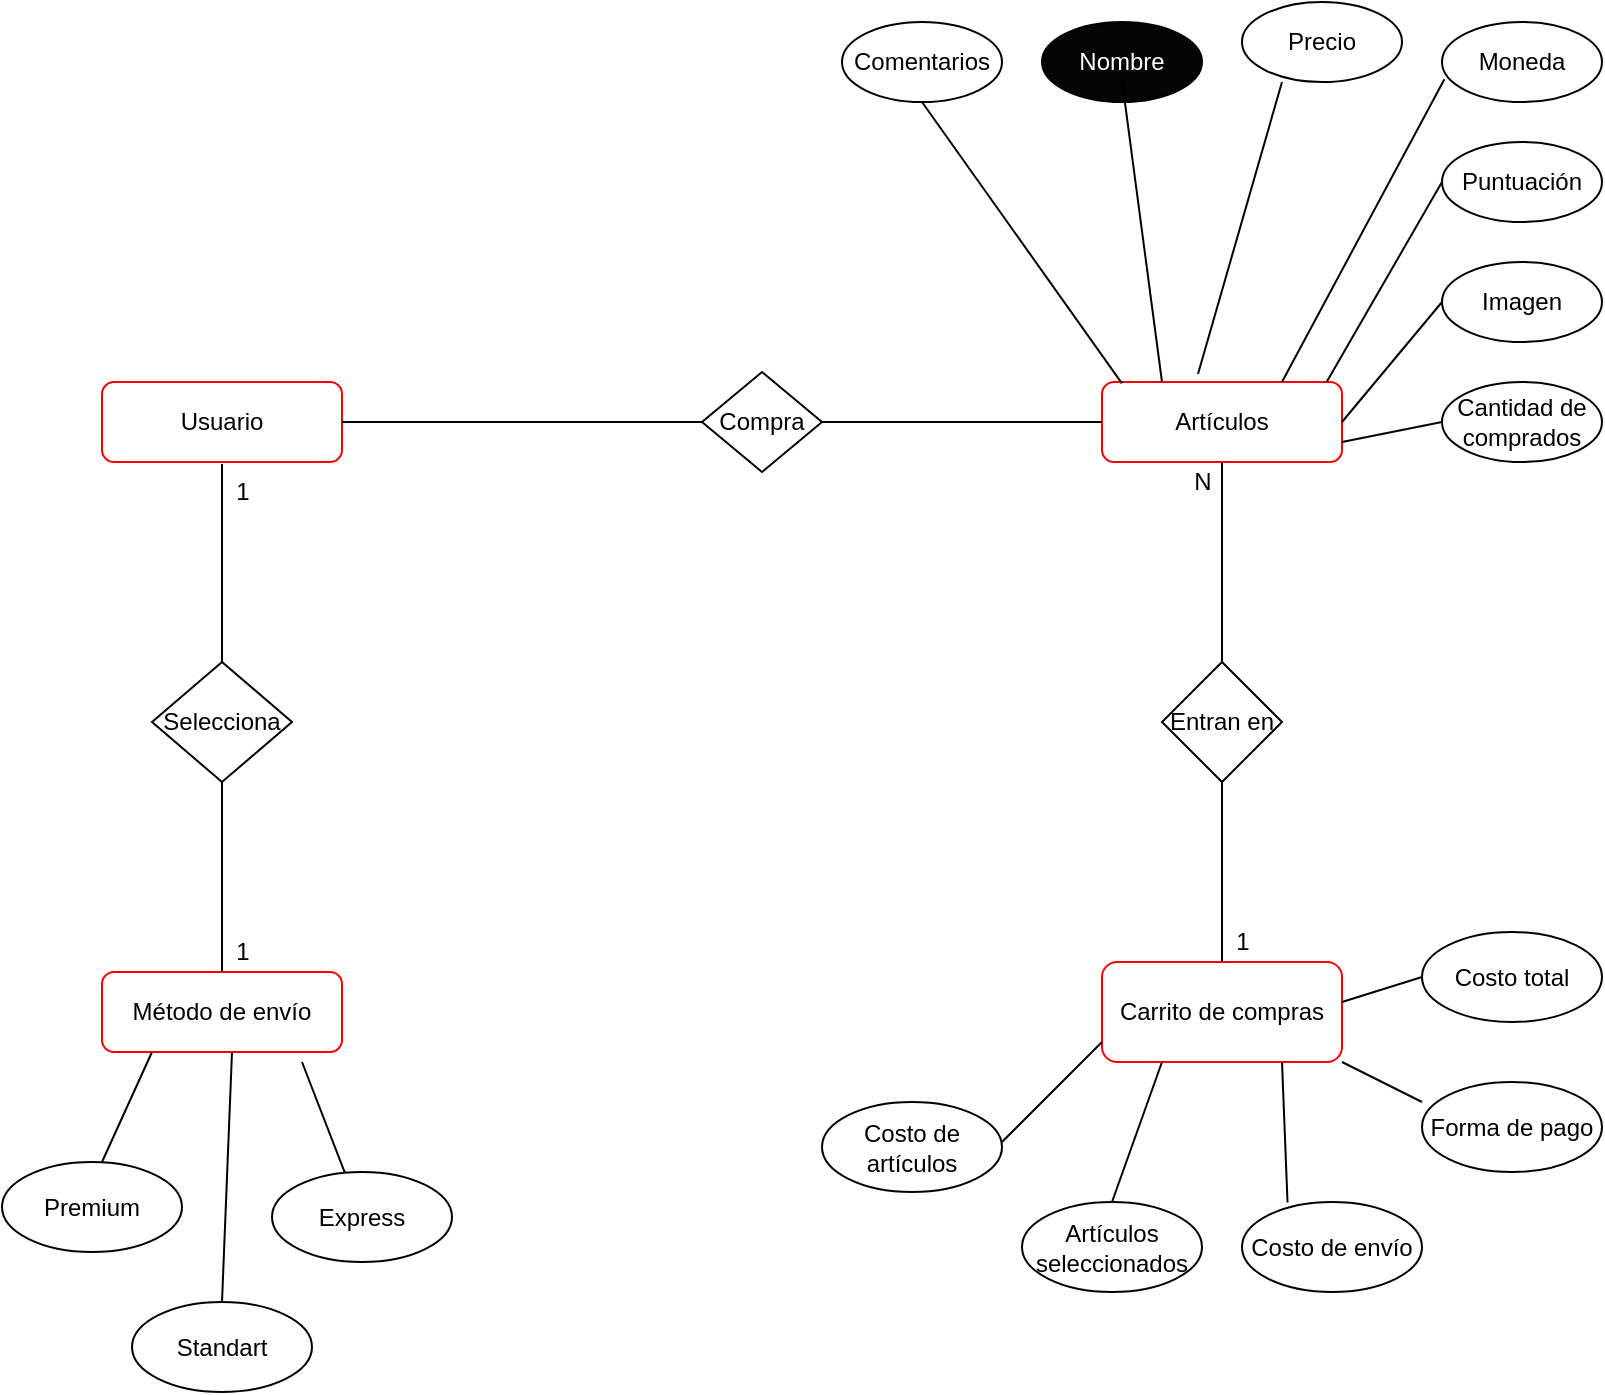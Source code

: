 <mxfile version="14.9.6" type="github">
  <diagram id="C5RBs43oDa-KdzZeNtuy" name="Page-1">
    <mxGraphModel dx="1117" dy="669" grid="1" gridSize="10" guides="1" tooltips="1" connect="1" arrows="1" fold="1" page="1" pageScale="1" pageWidth="827" pageHeight="1169" math="0" shadow="0">
      <root>
        <mxCell id="WIyWlLk6GJQsqaUBKTNV-0" />
        <mxCell id="WIyWlLk6GJQsqaUBKTNV-1" parent="WIyWlLk6GJQsqaUBKTNV-0" />
        <mxCell id="WIyWlLk6GJQsqaUBKTNV-3" value="Usuario" style="rounded=1;whiteSpace=wrap;html=1;fontSize=12;glass=0;strokeWidth=1;shadow=0;strokeColor=#FF0000;" parent="WIyWlLk6GJQsqaUBKTNV-1" vertex="1">
          <mxGeometry x="70" y="220" width="120" height="40" as="geometry" />
        </mxCell>
        <mxCell id="WIyWlLk6GJQsqaUBKTNV-11" value="Artículos" style="rounded=1;whiteSpace=wrap;html=1;fontSize=12;glass=0;strokeWidth=1;shadow=0;strokeColor=#FF0000;" parent="WIyWlLk6GJQsqaUBKTNV-1" vertex="1">
          <mxGeometry x="570" y="220" width="120" height="40" as="geometry" />
        </mxCell>
        <mxCell id="9sxOckljg4lxQmoSP0Vh-1" value="" style="endArrow=none;html=1;exitX=0.5;exitY=0;exitDx=0;exitDy=0;" parent="WIyWlLk6GJQsqaUBKTNV-1" source="9sxOckljg4lxQmoSP0Vh-20" edge="1">
          <mxGeometry width="50" height="50" relative="1" as="geometry">
            <mxPoint x="129.41" y="170" as="sourcePoint" />
            <mxPoint x="130" y="261" as="targetPoint" />
          </mxGeometry>
        </mxCell>
        <mxCell id="9sxOckljg4lxQmoSP0Vh-2" value="Carrito de compras" style="rounded=1;whiteSpace=wrap;html=1;strokeColor=#FF0000;" parent="WIyWlLk6GJQsqaUBKTNV-1" vertex="1">
          <mxGeometry x="570" y="510" width="120" height="50" as="geometry" />
        </mxCell>
        <mxCell id="9sxOckljg4lxQmoSP0Vh-11" value="Método de envío" style="rounded=1;whiteSpace=wrap;html=1;fontSize=12;glass=0;strokeWidth=1;shadow=0;strokeColor=#FF0000;" parent="WIyWlLk6GJQsqaUBKTNV-1" vertex="1">
          <mxGeometry x="70" y="515" width="120" height="40" as="geometry" />
        </mxCell>
        <mxCell id="9sxOckljg4lxQmoSP0Vh-14" value="Entran en" style="rhombus;whiteSpace=wrap;html=1;strokeColor=#000000;fillColor=#FFFFFF;" parent="WIyWlLk6GJQsqaUBKTNV-1" vertex="1">
          <mxGeometry x="600" y="360" width="60" height="60" as="geometry" />
        </mxCell>
        <mxCell id="9sxOckljg4lxQmoSP0Vh-15" value="" style="endArrow=none;html=1;entryX=0.5;entryY=1;entryDx=0;entryDy=0;exitX=0.5;exitY=0;exitDx=0;exitDy=0;" parent="WIyWlLk6GJQsqaUBKTNV-1" source="9sxOckljg4lxQmoSP0Vh-14" target="WIyWlLk6GJQsqaUBKTNV-11" edge="1">
          <mxGeometry width="50" height="50" relative="1" as="geometry">
            <mxPoint x="350" y="300" as="sourcePoint" />
            <mxPoint x="400" y="250" as="targetPoint" />
          </mxGeometry>
        </mxCell>
        <mxCell id="9sxOckljg4lxQmoSP0Vh-16" value="" style="endArrow=none;html=1;exitX=0.5;exitY=0;exitDx=0;exitDy=0;" parent="WIyWlLk6GJQsqaUBKTNV-1" edge="1">
          <mxGeometry width="50" height="50" relative="1" as="geometry">
            <mxPoint x="630" y="510" as="sourcePoint" />
            <mxPoint x="630" y="420" as="targetPoint" />
          </mxGeometry>
        </mxCell>
        <mxCell id="9sxOckljg4lxQmoSP0Vh-18" value="N" style="text;html=1;align=center;verticalAlign=middle;resizable=0;points=[];autosize=1;strokeColor=none;" parent="WIyWlLk6GJQsqaUBKTNV-1" vertex="1">
          <mxGeometry x="610" y="260" width="20" height="20" as="geometry" />
        </mxCell>
        <mxCell id="9sxOckljg4lxQmoSP0Vh-19" value="1" style="text;html=1;align=center;verticalAlign=middle;resizable=0;points=[];autosize=1;strokeColor=none;" parent="WIyWlLk6GJQsqaUBKTNV-1" vertex="1">
          <mxGeometry x="630" y="490" width="20" height="20" as="geometry" />
        </mxCell>
        <mxCell id="9sxOckljg4lxQmoSP0Vh-20" value="Selecciona" style="rhombus;whiteSpace=wrap;html=1;strokeColor=#000000;fillColor=#FFFFFF;" parent="WIyWlLk6GJQsqaUBKTNV-1" vertex="1">
          <mxGeometry x="95" y="360" width="70" height="60" as="geometry" />
        </mxCell>
        <mxCell id="9sxOckljg4lxQmoSP0Vh-21" value="" style="endArrow=none;html=1;exitX=0.5;exitY=0;exitDx=0;exitDy=0;entryX=0.5;entryY=1;entryDx=0;entryDy=0;" parent="WIyWlLk6GJQsqaUBKTNV-1" source="9sxOckljg4lxQmoSP0Vh-11" target="9sxOckljg4lxQmoSP0Vh-20" edge="1">
          <mxGeometry width="50" height="50" relative="1" as="geometry">
            <mxPoint x="129.23" y="365" as="sourcePoint" />
            <mxPoint x="128.82" y="285" as="targetPoint" />
          </mxGeometry>
        </mxCell>
        <mxCell id="9sxOckljg4lxQmoSP0Vh-22" value="1" style="text;html=1;align=center;verticalAlign=middle;resizable=0;points=[];autosize=1;strokeColor=none;" parent="WIyWlLk6GJQsqaUBKTNV-1" vertex="1">
          <mxGeometry x="130" y="265" width="20" height="20" as="geometry" />
        </mxCell>
        <mxCell id="9sxOckljg4lxQmoSP0Vh-23" value="1" style="text;html=1;align=center;verticalAlign=middle;resizable=0;points=[];autosize=1;strokeColor=none;" parent="WIyWlLk6GJQsqaUBKTNV-1" vertex="1">
          <mxGeometry x="130" y="495" width="20" height="20" as="geometry" />
        </mxCell>
        <mxCell id="9sxOckljg4lxQmoSP0Vh-25" value="Compra" style="rhombus;whiteSpace=wrap;html=1;strokeColor=#000000;fillColor=#FFFFFF;" parent="WIyWlLk6GJQsqaUBKTNV-1" vertex="1">
          <mxGeometry x="370" y="215" width="60" height="50" as="geometry" />
        </mxCell>
        <mxCell id="9sxOckljg4lxQmoSP0Vh-26" value="" style="endArrow=none;html=1;entryX=0;entryY=0.5;entryDx=0;entryDy=0;exitX=1;exitY=0.5;exitDx=0;exitDy=0;" parent="WIyWlLk6GJQsqaUBKTNV-1" source="WIyWlLk6GJQsqaUBKTNV-3" target="9sxOckljg4lxQmoSP0Vh-25" edge="1">
          <mxGeometry width="50" height="50" relative="1" as="geometry">
            <mxPoint x="190" y="100" as="sourcePoint" />
            <mxPoint x="240" y="50" as="targetPoint" />
          </mxGeometry>
        </mxCell>
        <mxCell id="9sxOckljg4lxQmoSP0Vh-27" value="" style="endArrow=none;html=1;entryX=0;entryY=0.5;entryDx=0;entryDy=0;exitX=1;exitY=0.5;exitDx=0;exitDy=0;" parent="WIyWlLk6GJQsqaUBKTNV-1" source="9sxOckljg4lxQmoSP0Vh-25" target="WIyWlLk6GJQsqaUBKTNV-11" edge="1">
          <mxGeometry width="50" height="50" relative="1" as="geometry">
            <mxPoint x="390" y="100" as="sourcePoint" />
            <mxPoint x="530" y="100" as="targetPoint" />
          </mxGeometry>
        </mxCell>
        <mxCell id="9sxOckljg4lxQmoSP0Vh-3" value="&lt;font color=&quot;#ffffff&quot; style=&quot;background-color: rgb(5 , 5 , 5)&quot;&gt;Nombre&lt;/font&gt;" style="ellipse;whiteSpace=wrap;html=1;fillColor=#050505;" parent="WIyWlLk6GJQsqaUBKTNV-1" vertex="1">
          <mxGeometry x="540" y="40" width="80" height="40" as="geometry" />
        </mxCell>
        <mxCell id="9sxOckljg4lxQmoSP0Vh-5" value="Precio" style="ellipse;whiteSpace=wrap;html=1;" parent="WIyWlLk6GJQsqaUBKTNV-1" vertex="1">
          <mxGeometry x="640" y="30" width="80" height="40" as="geometry" />
        </mxCell>
        <mxCell id="9sxOckljg4lxQmoSP0Vh-6" value="Puntuación" style="ellipse;whiteSpace=wrap;html=1;" parent="WIyWlLk6GJQsqaUBKTNV-1" vertex="1">
          <mxGeometry x="740" y="100" width="80" height="40" as="geometry" />
        </mxCell>
        <mxCell id="9sxOckljg4lxQmoSP0Vh-7" value="Moneda" style="ellipse;whiteSpace=wrap;html=1;" parent="WIyWlLk6GJQsqaUBKTNV-1" vertex="1">
          <mxGeometry x="740" y="40" width="80" height="40" as="geometry" />
        </mxCell>
        <mxCell id="9sxOckljg4lxQmoSP0Vh-8" value="Imagen" style="ellipse;whiteSpace=wrap;html=1;" parent="WIyWlLk6GJQsqaUBKTNV-1" vertex="1">
          <mxGeometry x="740" y="160" width="80" height="40" as="geometry" />
        </mxCell>
        <mxCell id="9sxOckljg4lxQmoSP0Vh-12" value="Cantidad de comprados" style="ellipse;whiteSpace=wrap;html=1;" parent="WIyWlLk6GJQsqaUBKTNV-1" vertex="1">
          <mxGeometry x="740" y="220" width="80" height="40" as="geometry" />
        </mxCell>
        <mxCell id="9sxOckljg4lxQmoSP0Vh-13" value="Comentarios" style="ellipse;whiteSpace=wrap;html=1;" parent="WIyWlLk6GJQsqaUBKTNV-1" vertex="1">
          <mxGeometry x="440" y="40" width="80" height="40" as="geometry" />
        </mxCell>
        <mxCell id="cO59FOc5IW0gijmOSynK-0" value="" style="endArrow=none;html=1;entryX=0.083;entryY=0.017;entryDx=0;entryDy=0;entryPerimeter=0;exitX=0.5;exitY=1;exitDx=0;exitDy=0;" edge="1" parent="WIyWlLk6GJQsqaUBKTNV-1" source="9sxOckljg4lxQmoSP0Vh-13" target="WIyWlLk6GJQsqaUBKTNV-11">
          <mxGeometry width="50" height="50" relative="1" as="geometry">
            <mxPoint x="470" y="130" as="sourcePoint" />
            <mxPoint x="520" y="80" as="targetPoint" />
          </mxGeometry>
        </mxCell>
        <mxCell id="cO59FOc5IW0gijmOSynK-1" value="" style="endArrow=none;html=1;exitX=0.5;exitY=1;exitDx=0;exitDy=0;" edge="1" parent="WIyWlLk6GJQsqaUBKTNV-1">
          <mxGeometry width="50" height="50" relative="1" as="geometry">
            <mxPoint x="580.02" y="69.32" as="sourcePoint" />
            <mxPoint x="600" y="220" as="targetPoint" />
          </mxGeometry>
        </mxCell>
        <mxCell id="cO59FOc5IW0gijmOSynK-2" value="" style="endArrow=none;html=1;entryX=0.4;entryY=-0.099;entryDx=0;entryDy=0;entryPerimeter=0;" edge="1" parent="WIyWlLk6GJQsqaUBKTNV-1" target="WIyWlLk6GJQsqaUBKTNV-11">
          <mxGeometry width="50" height="50" relative="1" as="geometry">
            <mxPoint x="660" y="70" as="sourcePoint" />
            <mxPoint x="759.96" y="190.34" as="targetPoint" />
            <Array as="points">
              <mxPoint x="618" y="216" />
            </Array>
          </mxGeometry>
        </mxCell>
        <mxCell id="cO59FOc5IW0gijmOSynK-3" value="" style="endArrow=none;html=1;entryX=0.083;entryY=0.017;entryDx=0;entryDy=0;entryPerimeter=0;exitX=0.015;exitY=0.715;exitDx=0;exitDy=0;exitPerimeter=0;" edge="1" parent="WIyWlLk6GJQsqaUBKTNV-1" source="9sxOckljg4lxQmoSP0Vh-7">
          <mxGeometry width="50" height="50" relative="1" as="geometry">
            <mxPoint x="630.04" y="70" as="sourcePoint" />
            <mxPoint x="660.0" y="220.0" as="targetPoint" />
          </mxGeometry>
        </mxCell>
        <mxCell id="cO59FOc5IW0gijmOSynK-4" value="" style="endArrow=none;html=1;exitX=0;exitY=0.5;exitDx=0;exitDy=0;entryX=0.936;entryY=0;entryDx=0;entryDy=0;entryPerimeter=0;" edge="1" parent="WIyWlLk6GJQsqaUBKTNV-1" source="9sxOckljg4lxQmoSP0Vh-6" target="WIyWlLk6GJQsqaUBKTNV-11">
          <mxGeometry width="50" height="50" relative="1" as="geometry">
            <mxPoint x="520" y="120.0" as="sourcePoint" />
            <mxPoint x="690" y="210" as="targetPoint" />
          </mxGeometry>
        </mxCell>
        <mxCell id="cO59FOc5IW0gijmOSynK-5" value="" style="endArrow=none;html=1;entryX=1;entryY=0.5;entryDx=0;entryDy=0;exitX=0;exitY=0.5;exitDx=0;exitDy=0;" edge="1" parent="WIyWlLk6GJQsqaUBKTNV-1" source="9sxOckljg4lxQmoSP0Vh-8" target="WIyWlLk6GJQsqaUBKTNV-11">
          <mxGeometry width="50" height="50" relative="1" as="geometry">
            <mxPoint x="530" y="130.0" as="sourcePoint" />
            <mxPoint x="629.96" y="270.68" as="targetPoint" />
          </mxGeometry>
        </mxCell>
        <mxCell id="cO59FOc5IW0gijmOSynK-6" value="" style="endArrow=none;html=1;exitX=0;exitY=0.5;exitDx=0;exitDy=0;" edge="1" parent="WIyWlLk6GJQsqaUBKTNV-1" source="9sxOckljg4lxQmoSP0Vh-12">
          <mxGeometry width="50" height="50" relative="1" as="geometry">
            <mxPoint x="540" y="140.0" as="sourcePoint" />
            <mxPoint x="690" y="250" as="targetPoint" />
          </mxGeometry>
        </mxCell>
        <mxCell id="cO59FOc5IW0gijmOSynK-8" value="Costo de artículos" style="ellipse;whiteSpace=wrap;html=1;" vertex="1" parent="WIyWlLk6GJQsqaUBKTNV-1">
          <mxGeometry x="430" y="580" width="90" height="45" as="geometry" />
        </mxCell>
        <mxCell id="cO59FOc5IW0gijmOSynK-10" value="Artículos seleccionados" style="ellipse;whiteSpace=wrap;html=1;" vertex="1" parent="WIyWlLk6GJQsqaUBKTNV-1">
          <mxGeometry x="530" y="630" width="90" height="45" as="geometry" />
        </mxCell>
        <mxCell id="cO59FOc5IW0gijmOSynK-11" value="Costo de envío" style="ellipse;whiteSpace=wrap;html=1;" vertex="1" parent="WIyWlLk6GJQsqaUBKTNV-1">
          <mxGeometry x="640" y="630" width="90" height="45" as="geometry" />
        </mxCell>
        <mxCell id="cO59FOc5IW0gijmOSynK-12" value="Forma de pago&lt;span style=&quot;color: rgba(0 , 0 , 0 , 0) ; font-family: monospace ; font-size: 0px&quot;&gt;%3CmxGraphModel%3E%3Croot%3E%3CmxCell%20id%3D%220%22%2F%3E%3CmxCell%20id%3D%221%22%20parent%3D%220%22%2F%3E%3CmxCell%20id%3D%222%22%20value%3D%22Costo%20de%20art%C3%ADculos%22%20style%3D%22ellipse%3BwhiteSpace%3Dwrap%3Bhtml%3D1%3B%22%20vertex%3D%221%22%20parent%3D%221%22%3E%3CmxGeometry%20x%3D%22390%22%20y%3D%22535%22%20width%3D%2290%22%20height%3D%2245%22%20as%3D%22geometry%22%2F%3E%3C%2FmxCell%3E%3C%2Froot%3E%3C%2FmxGraphModel%3E&lt;/span&gt;" style="ellipse;whiteSpace=wrap;html=1;" vertex="1" parent="WIyWlLk6GJQsqaUBKTNV-1">
          <mxGeometry x="730" y="570" width="90" height="45" as="geometry" />
        </mxCell>
        <mxCell id="cO59FOc5IW0gijmOSynK-13" value="Costo total" style="ellipse;whiteSpace=wrap;html=1;" vertex="1" parent="WIyWlLk6GJQsqaUBKTNV-1">
          <mxGeometry x="730" y="495" width="90" height="45" as="geometry" />
        </mxCell>
        <mxCell id="cO59FOc5IW0gijmOSynK-14" value="" style="endArrow=none;html=1;" edge="1" parent="WIyWlLk6GJQsqaUBKTNV-1">
          <mxGeometry width="50" height="50" relative="1" as="geometry">
            <mxPoint x="520" y="600" as="sourcePoint" />
            <mxPoint x="570" y="550" as="targetPoint" />
          </mxGeometry>
        </mxCell>
        <mxCell id="cO59FOc5IW0gijmOSynK-15" value="" style="endArrow=none;html=1;exitX=0.5;exitY=0;exitDx=0;exitDy=0;" edge="1" parent="WIyWlLk6GJQsqaUBKTNV-1" source="cO59FOc5IW0gijmOSynK-10">
          <mxGeometry width="50" height="50" relative="1" as="geometry">
            <mxPoint x="550" y="610" as="sourcePoint" />
            <mxPoint x="600" y="560" as="targetPoint" />
          </mxGeometry>
        </mxCell>
        <mxCell id="cO59FOc5IW0gijmOSynK-16" value="" style="endArrow=none;html=1;exitX=0.253;exitY=0.004;exitDx=0;exitDy=0;exitPerimeter=0;" edge="1" parent="WIyWlLk6GJQsqaUBKTNV-1" source="cO59FOc5IW0gijmOSynK-11">
          <mxGeometry width="50" height="50" relative="1" as="geometry">
            <mxPoint x="610" y="610" as="sourcePoint" />
            <mxPoint x="660" y="560" as="targetPoint" />
          </mxGeometry>
        </mxCell>
        <mxCell id="cO59FOc5IW0gijmOSynK-17" value="" style="endArrow=none;html=1;entryX=0;entryY=0.5;entryDx=0;entryDy=0;" edge="1" parent="WIyWlLk6GJQsqaUBKTNV-1" target="cO59FOc5IW0gijmOSynK-13">
          <mxGeometry width="50" height="50" relative="1" as="geometry">
            <mxPoint x="690" y="530" as="sourcePoint" />
            <mxPoint x="740" y="480" as="targetPoint" />
          </mxGeometry>
        </mxCell>
        <mxCell id="cO59FOc5IW0gijmOSynK-18" value="" style="endArrow=none;html=1;" edge="1" parent="WIyWlLk6GJQsqaUBKTNV-1">
          <mxGeometry width="50" height="50" relative="1" as="geometry">
            <mxPoint x="690" y="560" as="sourcePoint" />
            <mxPoint x="730" y="580" as="targetPoint" />
          </mxGeometry>
        </mxCell>
        <mxCell id="cO59FOc5IW0gijmOSynK-28" value="Premium" style="ellipse;whiteSpace=wrap;html=1;" vertex="1" parent="WIyWlLk6GJQsqaUBKTNV-1">
          <mxGeometry x="20" y="610" width="90" height="45" as="geometry" />
        </mxCell>
        <mxCell id="cO59FOc5IW0gijmOSynK-29" value="Standart" style="ellipse;whiteSpace=wrap;html=1;" vertex="1" parent="WIyWlLk6GJQsqaUBKTNV-1">
          <mxGeometry x="85" y="680" width="90" height="45" as="geometry" />
        </mxCell>
        <mxCell id="cO59FOc5IW0gijmOSynK-30" value="Express" style="ellipse;whiteSpace=wrap;html=1;" vertex="1" parent="WIyWlLk6GJQsqaUBKTNV-1">
          <mxGeometry x="155" y="615" width="90" height="45" as="geometry" />
        </mxCell>
        <mxCell id="cO59FOc5IW0gijmOSynK-31" value="" style="endArrow=none;html=1;" edge="1" parent="WIyWlLk6GJQsqaUBKTNV-1" source="cO59FOc5IW0gijmOSynK-30">
          <mxGeometry width="50" height="50" relative="1" as="geometry">
            <mxPoint x="360" y="570" as="sourcePoint" />
            <mxPoint x="170" y="560" as="targetPoint" />
          </mxGeometry>
        </mxCell>
        <mxCell id="cO59FOc5IW0gijmOSynK-32" value="" style="endArrow=none;html=1;" edge="1" parent="WIyWlLk6GJQsqaUBKTNV-1">
          <mxGeometry width="50" height="50" relative="1" as="geometry">
            <mxPoint x="70" y="610" as="sourcePoint" />
            <mxPoint x="95" y="555" as="targetPoint" />
          </mxGeometry>
        </mxCell>
        <mxCell id="cO59FOc5IW0gijmOSynK-34" value="" style="endArrow=none;html=1;exitX=0.5;exitY=0;exitDx=0;exitDy=0;" edge="1" parent="WIyWlLk6GJQsqaUBKTNV-1" source="cO59FOc5IW0gijmOSynK-29">
          <mxGeometry width="50" height="50" relative="1" as="geometry">
            <mxPoint x="85" y="605" as="sourcePoint" />
            <mxPoint x="135" y="555" as="targetPoint" />
          </mxGeometry>
        </mxCell>
      </root>
    </mxGraphModel>
  </diagram>
</mxfile>
